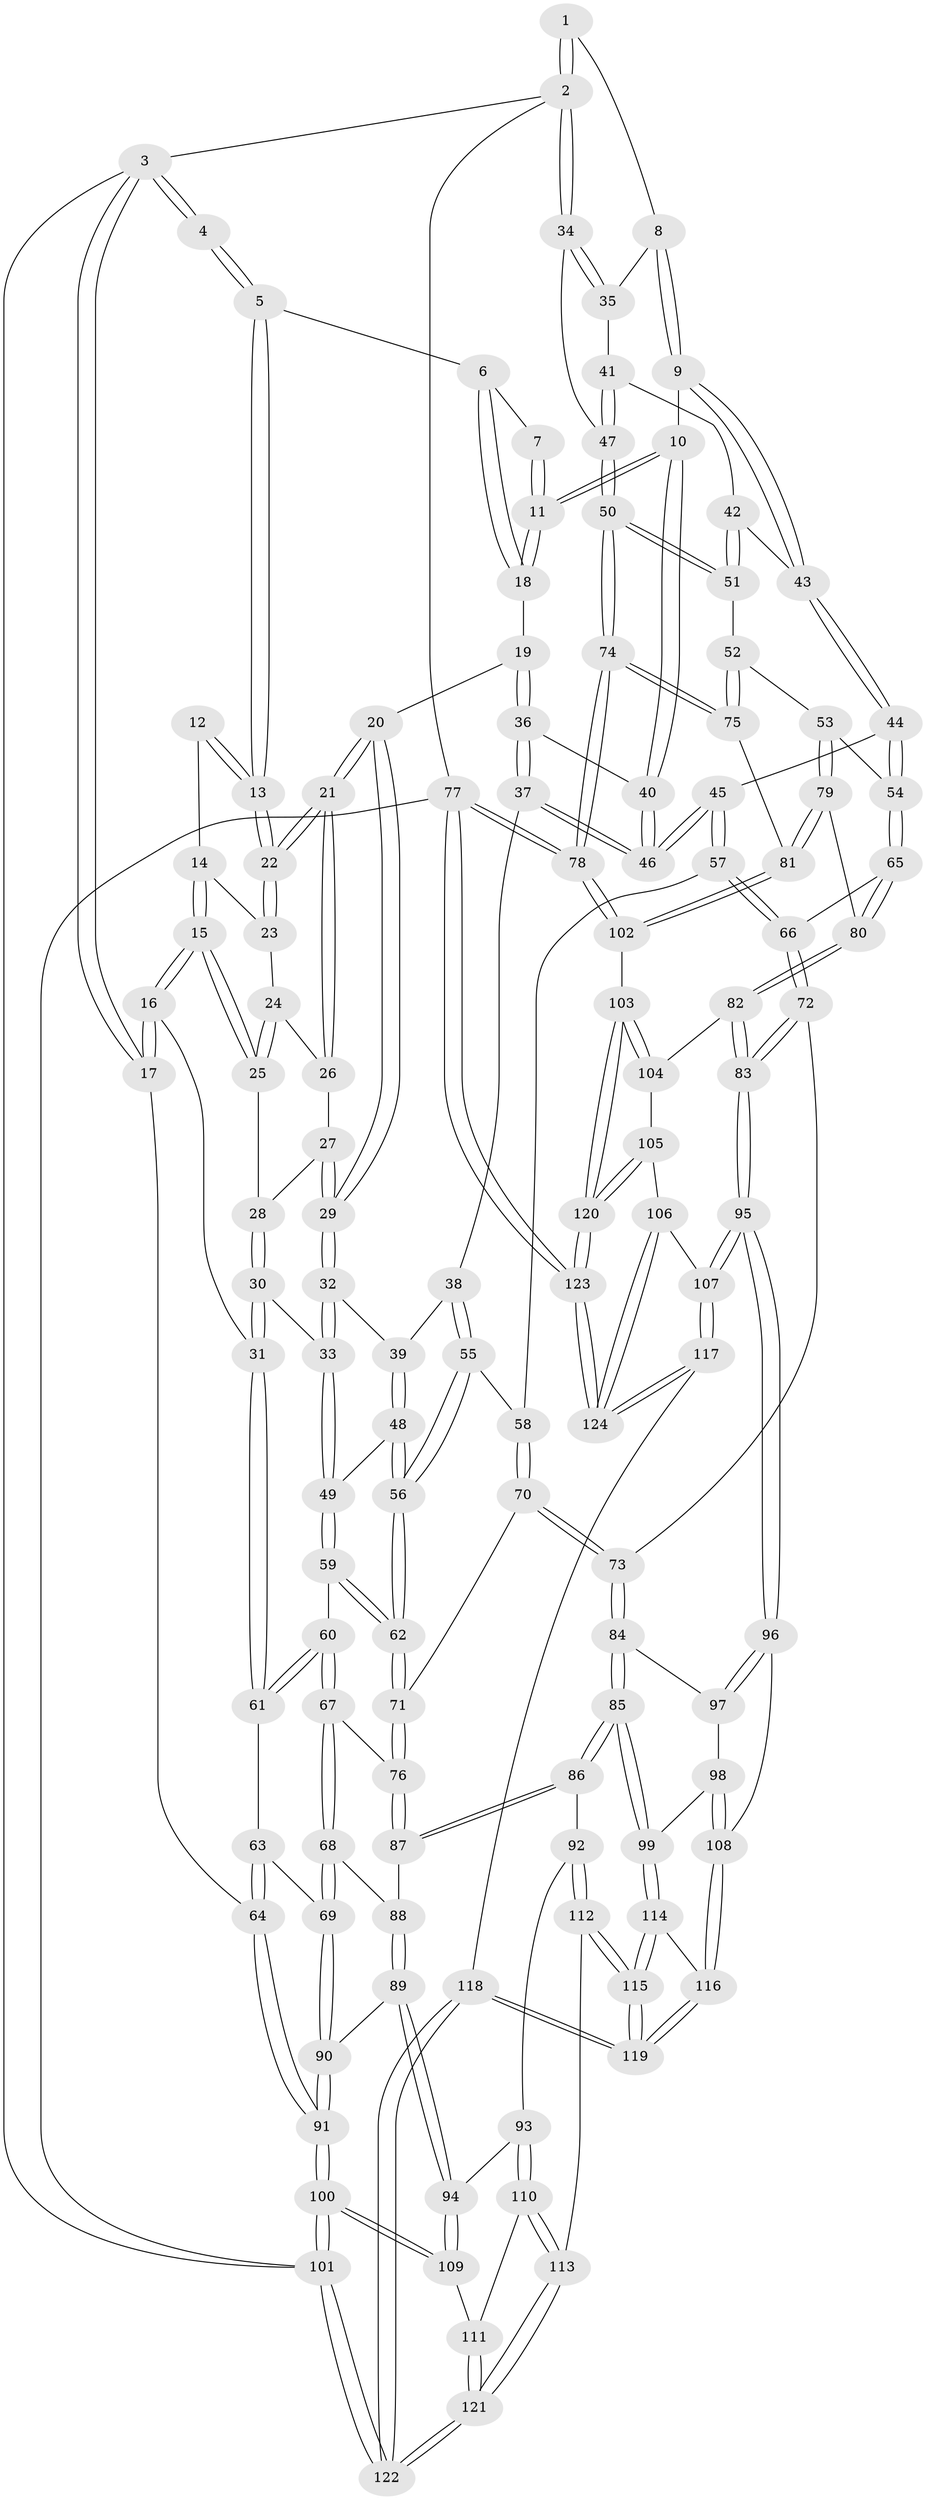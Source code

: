 // Generated by graph-tools (version 1.1) at 2025/27/03/09/25 03:27:06]
// undirected, 124 vertices, 307 edges
graph export_dot {
graph [start="1"]
  node [color=gray90,style=filled];
  1 [pos="+0.8697036679197216+0"];
  2 [pos="+1+0"];
  3 [pos="+0+0"];
  4 [pos="+0+0"];
  5 [pos="+0.3612744905505441+0"];
  6 [pos="+0.4147253511250768+0"];
  7 [pos="+0.7583209753600513+0"];
  8 [pos="+0.8504039069998109+0.16264353474587254"];
  9 [pos="+0.7020757754351332+0.1999037113386951"];
  10 [pos="+0.6792041966720702+0.19374240342973442"];
  11 [pos="+0.6697377573996887+0.1794613157758947"];
  12 [pos="+0.0845226925610432+0.04592090748035405"];
  13 [pos="+0.3050195145174401+0.010765894139998079"];
  14 [pos="+0.09544121897110992+0.0856255481056673"];
  15 [pos="+0+0.20403744264763637"];
  16 [pos="+0+0.27210073835293774"];
  17 [pos="+0+0.27194996893788537"];
  18 [pos="+0.5377713427022103+0.12263484311834734"];
  19 [pos="+0.44386482014855594+0.19970326385877343"];
  20 [pos="+0.29672695509530056+0.13991620199350266"];
  21 [pos="+0.29663744850944285+0.13943734286664955"];
  22 [pos="+0.2894625376962122+0.07236056477677068"];
  23 [pos="+0.12158872366786296+0.10060460525820632"];
  24 [pos="+0.12704011442244073+0.1388707489324841"];
  25 [pos="+0.09450775970096575+0.1862994119479337"];
  26 [pos="+0.14192524144700536+0.15520761991873294"];
  27 [pos="+0.161447209925395+0.20500729082917965"];
  28 [pos="+0.14199301491762162+0.22072023141128785"];
  29 [pos="+0.27551575198938355+0.19083679444583249"];
  30 [pos="+0.10622468425082265+0.3376921595357302"];
  31 [pos="+0.06867490746584083+0.34385100790822487"];
  32 [pos="+0.27451850956093815+0.2793546412847107"];
  33 [pos="+0.11643707978369343+0.3398146282453497"];
  34 [pos="+1+0.13894143623897245"];
  35 [pos="+0.9236473848405052+0.19617745949595047"];
  36 [pos="+0.4496911880008921+0.2848075811779981"];
  37 [pos="+0.4328691772204071+0.3375227442127788"];
  38 [pos="+0.42610051533597887+0.3411426284286187"];
  39 [pos="+0.2770568510143856+0.2823206941881164"];
  40 [pos="+0.6468493625804262+0.24262041022565942"];
  41 [pos="+0.8963648668663357+0.3051735751817044"];
  42 [pos="+0.8812318119522226+0.3411844152306889"];
  43 [pos="+0.786726306037744+0.3531021539838121"];
  44 [pos="+0.7529736552026037+0.4404550596958109"];
  45 [pos="+0.6046748474162367+0.441909057827184"];
  46 [pos="+0.5919545637289421+0.40830429746015817"];
  47 [pos="+1+0.3929826862749741"];
  48 [pos="+0.2724363063075365+0.41191809122133477"];
  49 [pos="+0.16655992545712256+0.39439478603065964"];
  50 [pos="+1+0.4023589794218268"];
  51 [pos="+0.9512116126516703+0.43938290834967897"];
  52 [pos="+0.8813970990737183+0.5162165205921783"];
  53 [pos="+0.8368747482837439+0.5303122134903174"];
  54 [pos="+0.8069958023649687+0.5081023582830313"];
  55 [pos="+0.39269388173668796+0.4167267276552319"];
  56 [pos="+0.3263015075569884+0.4980818987673951"];
  57 [pos="+0.5817828610129373+0.5016345475594735"];
  58 [pos="+0.538924596400372+0.5059927297511406"];
  59 [pos="+0.18790298639312636+0.5105870829255302"];
  60 [pos="+0.14187041779030737+0.5398757954116402"];
  61 [pos="+0.08680079499690188+0.5062387615989827"];
  62 [pos="+0.32460596646609957+0.5079390898880333"];
  63 [pos="+0.03641500047085807+0.5221522117833677"];
  64 [pos="+0+0.5332358301653163"];
  65 [pos="+0.6492341441792373+0.5835220505961435"];
  66 [pos="+0.5869967791262627+0.5217039978241448"];
  67 [pos="+0.13920357744970735+0.5957768063665229"];
  68 [pos="+0.108084003531316+0.6521869100573034"];
  69 [pos="+0.06352188967590969+0.6703462799137986"];
  70 [pos="+0.36471282962634455+0.5688285454781429"];
  71 [pos="+0.3481311537646663+0.5605885736281639"];
  72 [pos="+0.5124150286713897+0.6668822077789597"];
  73 [pos="+0.45210955777952894+0.6850934134152593"];
  74 [pos="+1+0.6839349437615397"];
  75 [pos="+1+0.6505340847942848"];
  76 [pos="+0.2811317572957609+0.6374331307679507"];
  77 [pos="+1+1"];
  78 [pos="+1+0.8961210227003824"];
  79 [pos="+0.8014574952400214+0.6823526923885181"];
  80 [pos="+0.7009001724325303+0.6952332838071661"];
  81 [pos="+0.8308625762108648+0.7080773831862871"];
  82 [pos="+0.6588814484039225+0.7361237201945589"];
  83 [pos="+0.6554291065573633+0.7377328023581509"];
  84 [pos="+0.451781809310825+0.686200661440713"];
  85 [pos="+0.35015449782047586+0.7953345569999372"];
  86 [pos="+0.30199593908202627+0.7853810426471955"];
  87 [pos="+0.2649535207221144+0.6939473613316666"];
  88 [pos="+0.17196830999913817+0.7014833970532315"];
  89 [pos="+0.16293995893287888+0.7924356254989394"];
  90 [pos="+0+0.722236873222114"];
  91 [pos="+0+0.7988664308598892"];
  92 [pos="+0.28908242146248836+0.7943676072499795"];
  93 [pos="+0.18757764420248885+0.8158561756055149"];
  94 [pos="+0.17469324632876712+0.8123620014571373"];
  95 [pos="+0.58932739243546+0.839735901066227"];
  96 [pos="+0.5516302663497183+0.8375387324971044"];
  97 [pos="+0.47812005347466546+0.7368194606117671"];
  98 [pos="+0.4536238290382744+0.8306164453460492"];
  99 [pos="+0.36593527037529444+0.8203651297144844"];
  100 [pos="+0+1"];
  101 [pos="+0+1"];
  102 [pos="+0.868417817795428+0.8179983242968722"];
  103 [pos="+0.8390762580190342+0.8577241286688025"];
  104 [pos="+0.695044503151543+0.7862834126084561"];
  105 [pos="+0.740569996967962+0.881812554179155"];
  106 [pos="+0.7108075977220847+0.8992141653743223"];
  107 [pos="+0.5981412592067669+0.8591403765134801"];
  108 [pos="+0.5146929465463015+0.8543055516184556"];
  109 [pos="+0.12655040495017106+0.8550613930433073"];
  110 [pos="+0.19530050250405767+0.8513126485068719"];
  111 [pos="+0.16787583329597497+0.9160227955076635"];
  112 [pos="+0.2547001461909378+0.9338458290671741"];
  113 [pos="+0.24170895516320484+0.9402919530416256"];
  114 [pos="+0.37261123696150006+0.8644359348677959"];
  115 [pos="+0.3658472801924955+0.9471652414950049"];
  116 [pos="+0.486839711017329+0.8950831634670859"];
  117 [pos="+0.5902395017040327+1"];
  118 [pos="+0.4809009355528674+1"];
  119 [pos="+0.4408585881754102+1"];
  120 [pos="+0.8252104104008442+0.8817764901109553"];
  121 [pos="+0.18807081919467042+0.9964844175115948"];
  122 [pos="+0+1"];
  123 [pos="+0.8774002930125951+1"];
  124 [pos="+0.6529034869935885+1"];
  1 -- 2;
  1 -- 2;
  1 -- 8;
  2 -- 3;
  2 -- 34;
  2 -- 34;
  2 -- 77;
  3 -- 4;
  3 -- 4;
  3 -- 17;
  3 -- 17;
  3 -- 101;
  4 -- 5;
  4 -- 5;
  5 -- 6;
  5 -- 13;
  5 -- 13;
  6 -- 7;
  6 -- 18;
  6 -- 18;
  7 -- 11;
  7 -- 11;
  8 -- 9;
  8 -- 9;
  8 -- 35;
  9 -- 10;
  9 -- 43;
  9 -- 43;
  10 -- 11;
  10 -- 11;
  10 -- 40;
  10 -- 40;
  11 -- 18;
  11 -- 18;
  12 -- 13;
  12 -- 13;
  12 -- 14;
  13 -- 22;
  13 -- 22;
  14 -- 15;
  14 -- 15;
  14 -- 23;
  15 -- 16;
  15 -- 16;
  15 -- 25;
  15 -- 25;
  16 -- 17;
  16 -- 17;
  16 -- 31;
  17 -- 64;
  18 -- 19;
  19 -- 20;
  19 -- 36;
  19 -- 36;
  20 -- 21;
  20 -- 21;
  20 -- 29;
  20 -- 29;
  21 -- 22;
  21 -- 22;
  21 -- 26;
  21 -- 26;
  22 -- 23;
  22 -- 23;
  23 -- 24;
  24 -- 25;
  24 -- 25;
  24 -- 26;
  25 -- 28;
  26 -- 27;
  27 -- 28;
  27 -- 29;
  27 -- 29;
  28 -- 30;
  28 -- 30;
  29 -- 32;
  29 -- 32;
  30 -- 31;
  30 -- 31;
  30 -- 33;
  31 -- 61;
  31 -- 61;
  32 -- 33;
  32 -- 33;
  32 -- 39;
  33 -- 49;
  33 -- 49;
  34 -- 35;
  34 -- 35;
  34 -- 47;
  35 -- 41;
  36 -- 37;
  36 -- 37;
  36 -- 40;
  37 -- 38;
  37 -- 46;
  37 -- 46;
  38 -- 39;
  38 -- 55;
  38 -- 55;
  39 -- 48;
  39 -- 48;
  40 -- 46;
  40 -- 46;
  41 -- 42;
  41 -- 47;
  41 -- 47;
  42 -- 43;
  42 -- 51;
  42 -- 51;
  43 -- 44;
  43 -- 44;
  44 -- 45;
  44 -- 54;
  44 -- 54;
  45 -- 46;
  45 -- 46;
  45 -- 57;
  45 -- 57;
  47 -- 50;
  47 -- 50;
  48 -- 49;
  48 -- 56;
  48 -- 56;
  49 -- 59;
  49 -- 59;
  50 -- 51;
  50 -- 51;
  50 -- 74;
  50 -- 74;
  51 -- 52;
  52 -- 53;
  52 -- 75;
  52 -- 75;
  53 -- 54;
  53 -- 79;
  53 -- 79;
  54 -- 65;
  54 -- 65;
  55 -- 56;
  55 -- 56;
  55 -- 58;
  56 -- 62;
  56 -- 62;
  57 -- 58;
  57 -- 66;
  57 -- 66;
  58 -- 70;
  58 -- 70;
  59 -- 60;
  59 -- 62;
  59 -- 62;
  60 -- 61;
  60 -- 61;
  60 -- 67;
  60 -- 67;
  61 -- 63;
  62 -- 71;
  62 -- 71;
  63 -- 64;
  63 -- 64;
  63 -- 69;
  64 -- 91;
  64 -- 91;
  65 -- 66;
  65 -- 80;
  65 -- 80;
  66 -- 72;
  66 -- 72;
  67 -- 68;
  67 -- 68;
  67 -- 76;
  68 -- 69;
  68 -- 69;
  68 -- 88;
  69 -- 90;
  69 -- 90;
  70 -- 71;
  70 -- 73;
  70 -- 73;
  71 -- 76;
  71 -- 76;
  72 -- 73;
  72 -- 83;
  72 -- 83;
  73 -- 84;
  73 -- 84;
  74 -- 75;
  74 -- 75;
  74 -- 78;
  74 -- 78;
  75 -- 81;
  76 -- 87;
  76 -- 87;
  77 -- 78;
  77 -- 78;
  77 -- 123;
  77 -- 123;
  77 -- 101;
  78 -- 102;
  78 -- 102;
  79 -- 80;
  79 -- 81;
  79 -- 81;
  80 -- 82;
  80 -- 82;
  81 -- 102;
  81 -- 102;
  82 -- 83;
  82 -- 83;
  82 -- 104;
  83 -- 95;
  83 -- 95;
  84 -- 85;
  84 -- 85;
  84 -- 97;
  85 -- 86;
  85 -- 86;
  85 -- 99;
  85 -- 99;
  86 -- 87;
  86 -- 87;
  86 -- 92;
  87 -- 88;
  88 -- 89;
  88 -- 89;
  89 -- 90;
  89 -- 94;
  89 -- 94;
  90 -- 91;
  90 -- 91;
  91 -- 100;
  91 -- 100;
  92 -- 93;
  92 -- 112;
  92 -- 112;
  93 -- 94;
  93 -- 110;
  93 -- 110;
  94 -- 109;
  94 -- 109;
  95 -- 96;
  95 -- 96;
  95 -- 107;
  95 -- 107;
  96 -- 97;
  96 -- 97;
  96 -- 108;
  97 -- 98;
  98 -- 99;
  98 -- 108;
  98 -- 108;
  99 -- 114;
  99 -- 114;
  100 -- 101;
  100 -- 101;
  100 -- 109;
  100 -- 109;
  101 -- 122;
  101 -- 122;
  102 -- 103;
  103 -- 104;
  103 -- 104;
  103 -- 120;
  103 -- 120;
  104 -- 105;
  105 -- 106;
  105 -- 120;
  105 -- 120;
  106 -- 107;
  106 -- 124;
  106 -- 124;
  107 -- 117;
  107 -- 117;
  108 -- 116;
  108 -- 116;
  109 -- 111;
  110 -- 111;
  110 -- 113;
  110 -- 113;
  111 -- 121;
  111 -- 121;
  112 -- 113;
  112 -- 115;
  112 -- 115;
  113 -- 121;
  113 -- 121;
  114 -- 115;
  114 -- 115;
  114 -- 116;
  115 -- 119;
  115 -- 119;
  116 -- 119;
  116 -- 119;
  117 -- 118;
  117 -- 124;
  117 -- 124;
  118 -- 119;
  118 -- 119;
  118 -- 122;
  118 -- 122;
  120 -- 123;
  120 -- 123;
  121 -- 122;
  121 -- 122;
  123 -- 124;
  123 -- 124;
}
